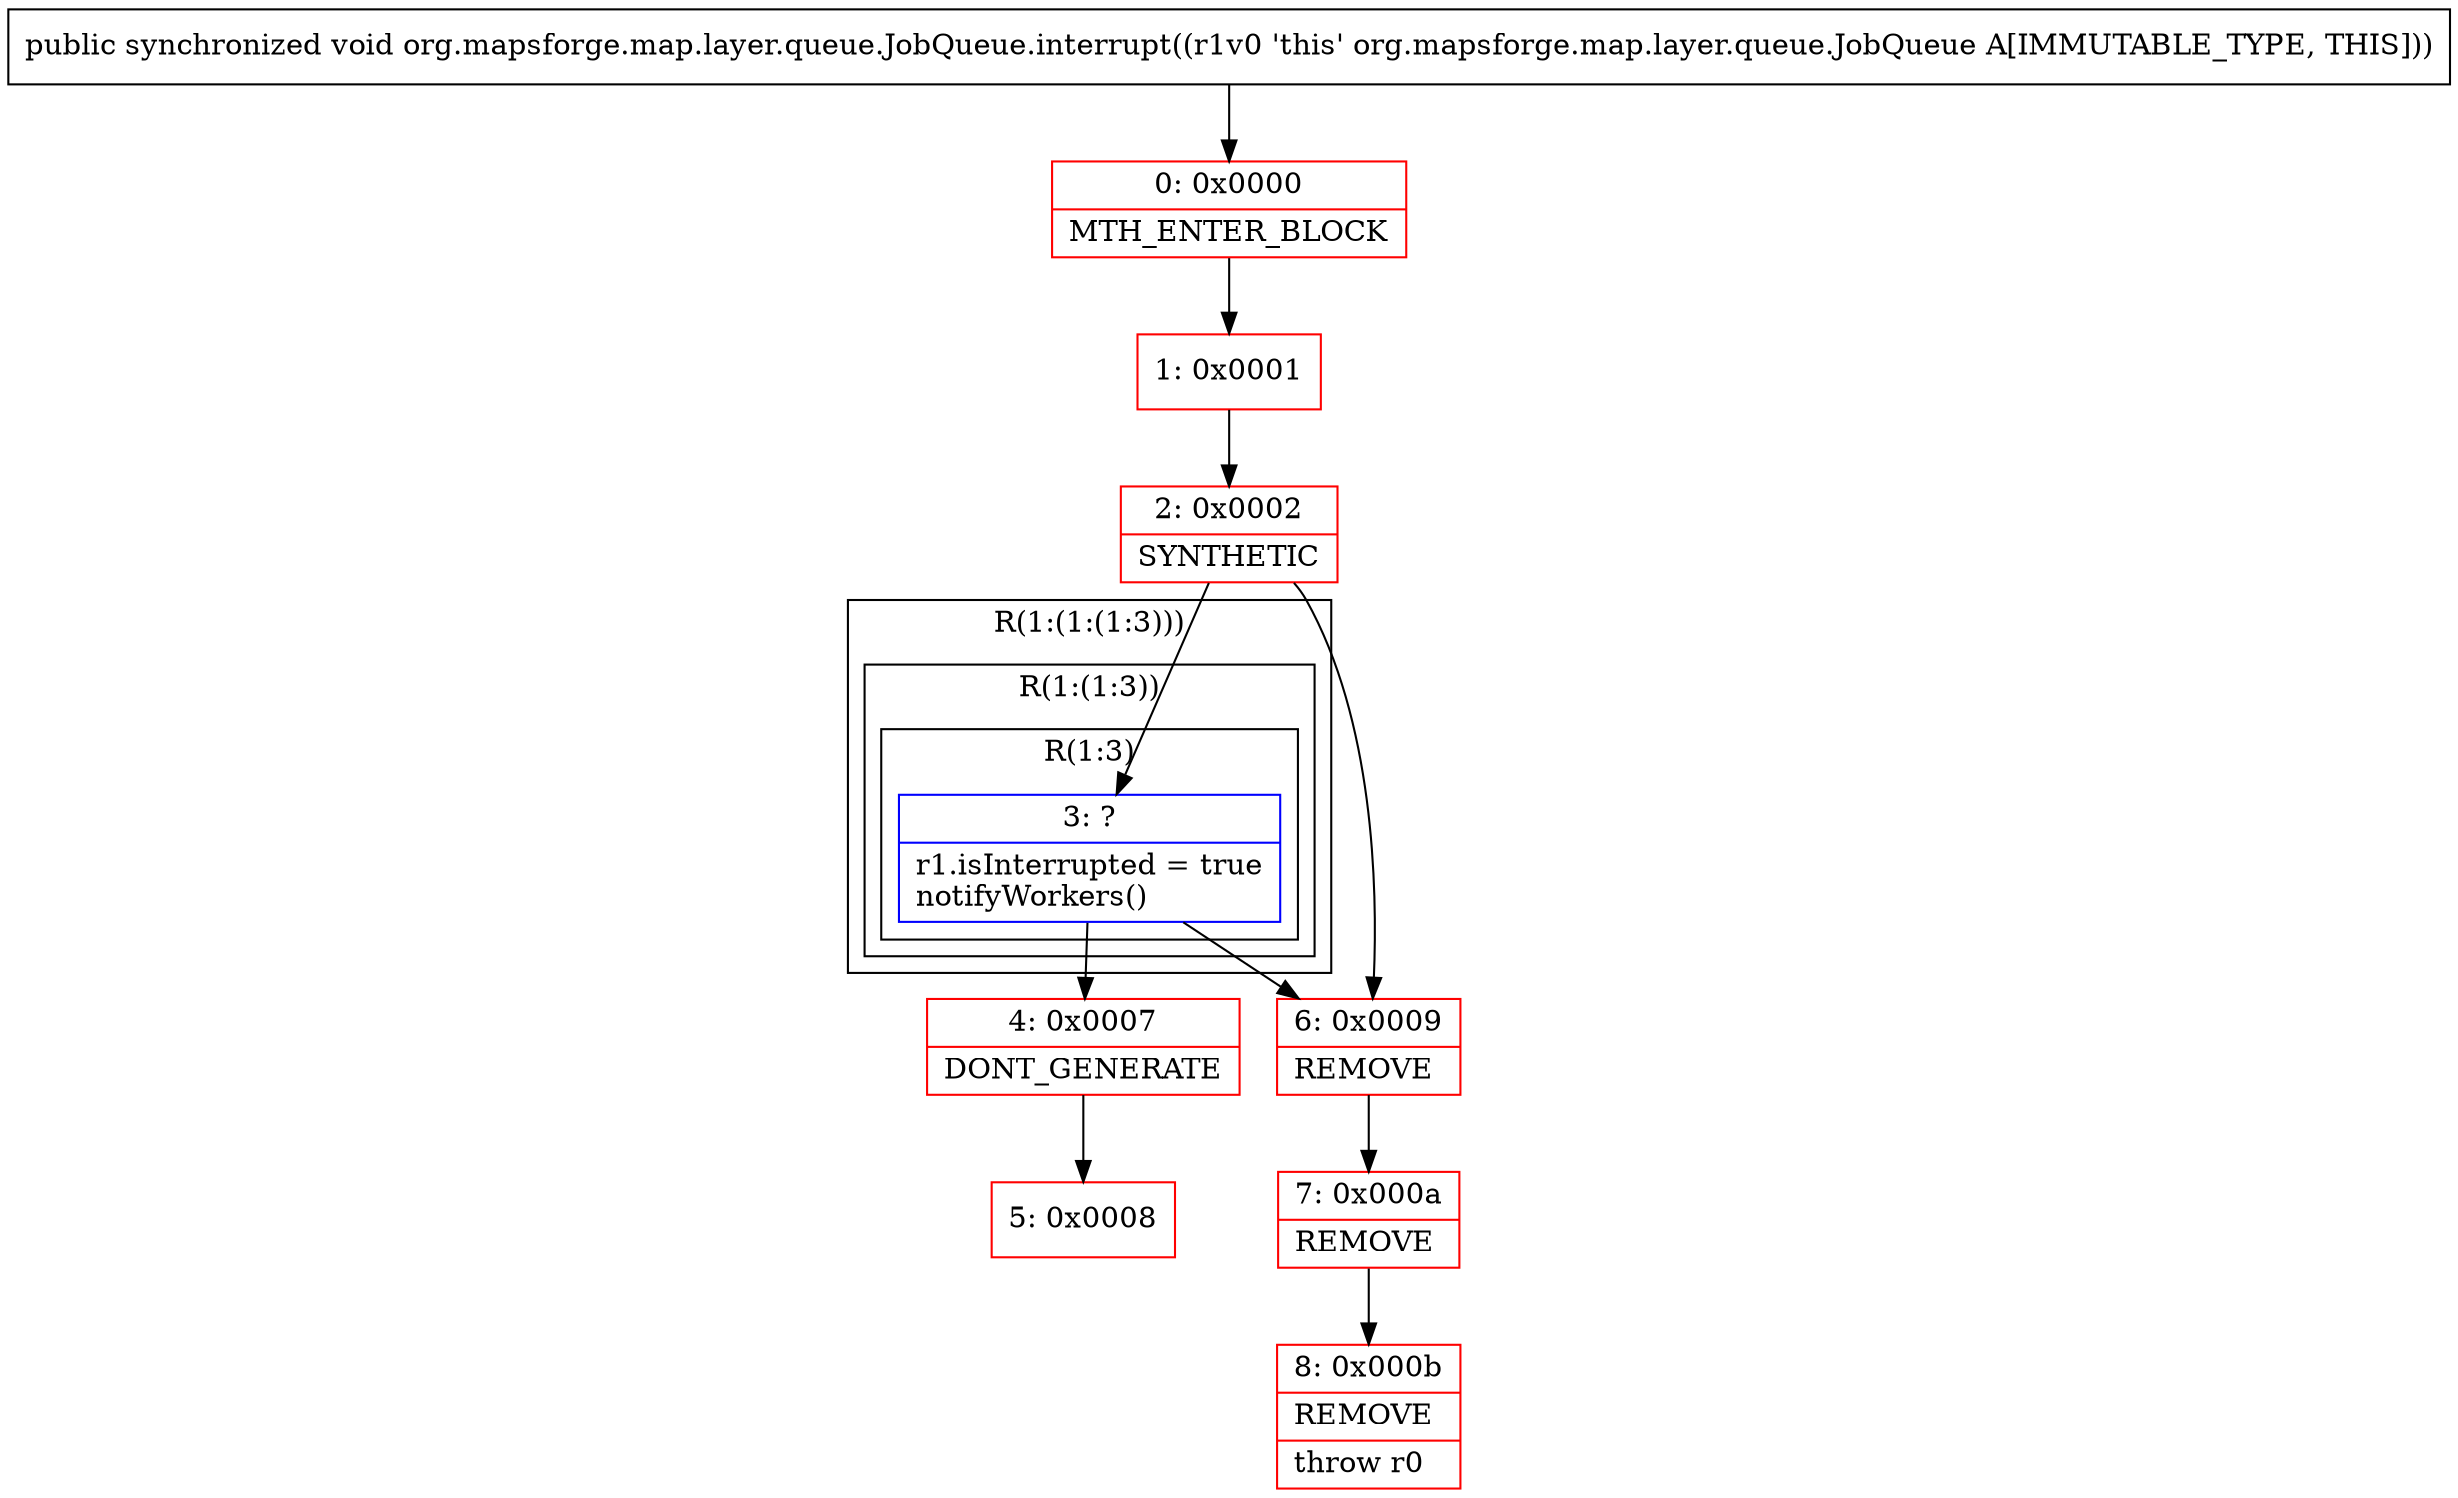 digraph "CFG fororg.mapsforge.map.layer.queue.JobQueue.interrupt()V" {
subgraph cluster_Region_36655969 {
label = "R(1:(1:(1:3)))";
node [shape=record,color=blue];
subgraph cluster_Region_1543029930 {
label = "R(1:(1:3))";
node [shape=record,color=blue];
subgraph cluster_Region_1008642662 {
label = "R(1:3)";
node [shape=record,color=blue];
Node_3 [shape=record,label="{3\:\ ?|r1.isInterrupted = true\lnotifyWorkers()\l}"];
}
}
}
Node_0 [shape=record,color=red,label="{0\:\ 0x0000|MTH_ENTER_BLOCK\l}"];
Node_1 [shape=record,color=red,label="{1\:\ 0x0001}"];
Node_2 [shape=record,color=red,label="{2\:\ 0x0002|SYNTHETIC\l}"];
Node_4 [shape=record,color=red,label="{4\:\ 0x0007|DONT_GENERATE\l}"];
Node_5 [shape=record,color=red,label="{5\:\ 0x0008}"];
Node_6 [shape=record,color=red,label="{6\:\ 0x0009|REMOVE\l}"];
Node_7 [shape=record,color=red,label="{7\:\ 0x000a|REMOVE\l}"];
Node_8 [shape=record,color=red,label="{8\:\ 0x000b|REMOVE\l|throw r0\l}"];
MethodNode[shape=record,label="{public synchronized void org.mapsforge.map.layer.queue.JobQueue.interrupt((r1v0 'this' org.mapsforge.map.layer.queue.JobQueue A[IMMUTABLE_TYPE, THIS])) }"];
MethodNode -> Node_0;
Node_3 -> Node_4;
Node_3 -> Node_6;
Node_0 -> Node_1;
Node_1 -> Node_2;
Node_2 -> Node_3;
Node_2 -> Node_6;
Node_4 -> Node_5;
Node_6 -> Node_7;
Node_7 -> Node_8;
}

